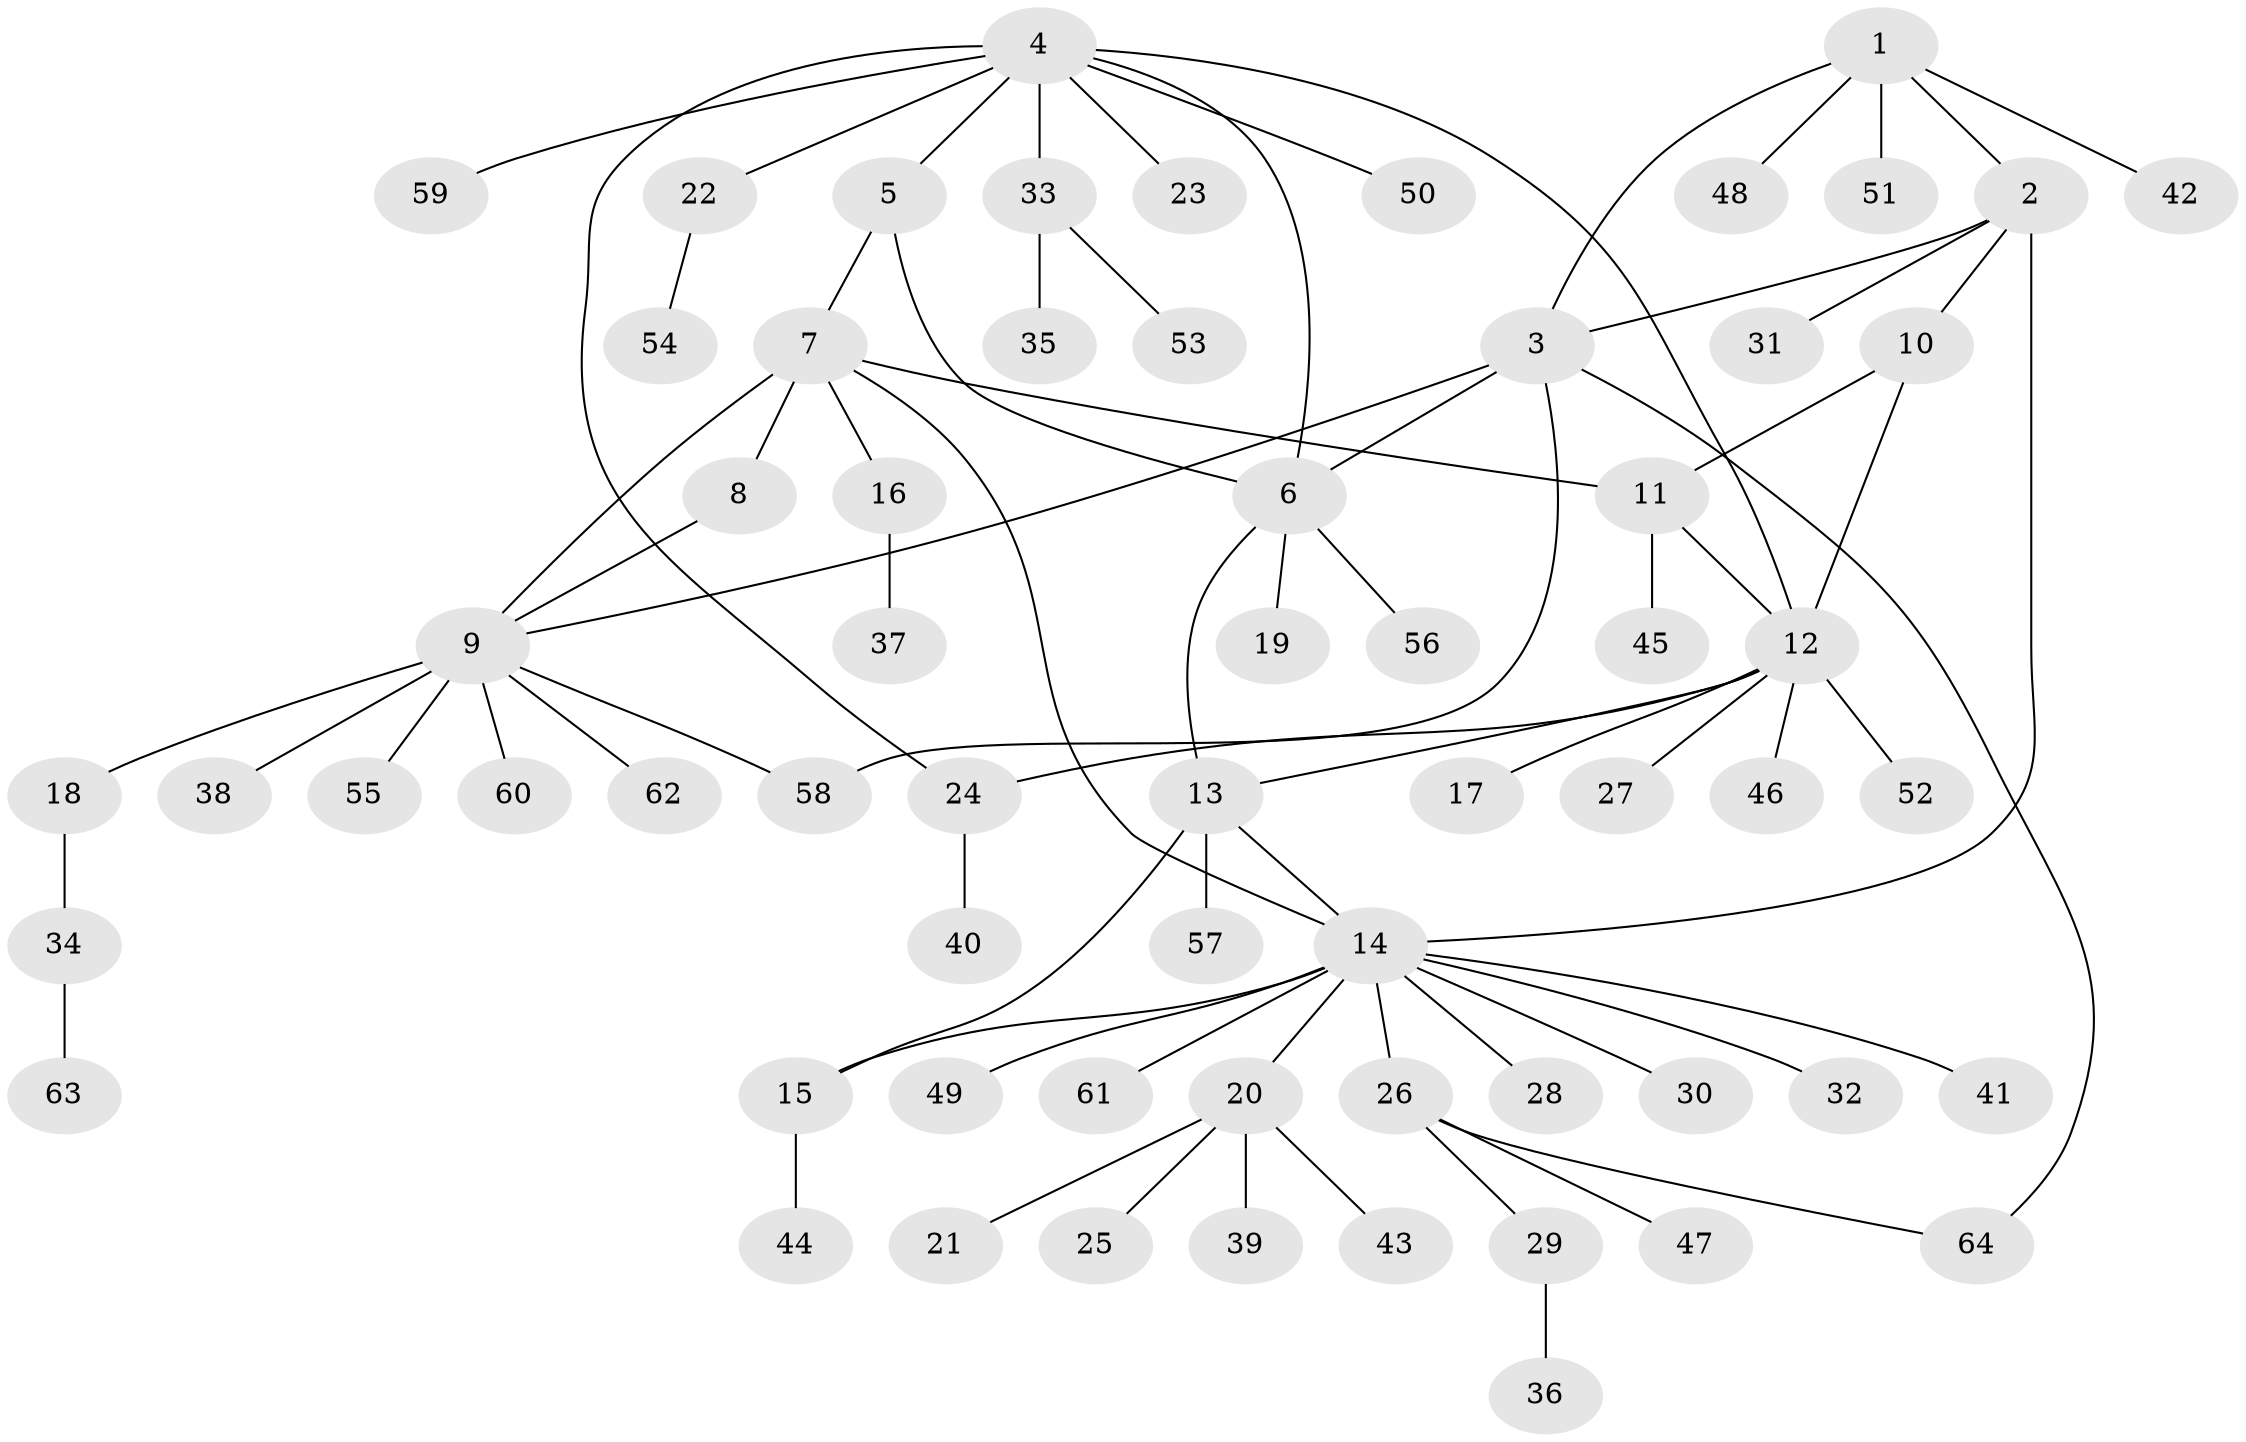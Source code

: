 // coarse degree distribution, {3: 0.07692307692307693, 5: 0.05128205128205128, 1: 0.5384615384615384, 10: 0.02564102564102564, 4: 0.1282051282051282, 2: 0.10256410256410256, 8: 0.02564102564102564, 6: 0.05128205128205128}
// Generated by graph-tools (version 1.1) at 2025/37/03/04/25 23:37:40]
// undirected, 64 vertices, 77 edges
graph export_dot {
  node [color=gray90,style=filled];
  1;
  2;
  3;
  4;
  5;
  6;
  7;
  8;
  9;
  10;
  11;
  12;
  13;
  14;
  15;
  16;
  17;
  18;
  19;
  20;
  21;
  22;
  23;
  24;
  25;
  26;
  27;
  28;
  29;
  30;
  31;
  32;
  33;
  34;
  35;
  36;
  37;
  38;
  39;
  40;
  41;
  42;
  43;
  44;
  45;
  46;
  47;
  48;
  49;
  50;
  51;
  52;
  53;
  54;
  55;
  56;
  57;
  58;
  59;
  60;
  61;
  62;
  63;
  64;
  1 -- 2;
  1 -- 3;
  1 -- 42;
  1 -- 48;
  1 -- 51;
  2 -- 3;
  2 -- 10;
  2 -- 14;
  2 -- 31;
  3 -- 6;
  3 -- 9;
  3 -- 58;
  3 -- 64;
  4 -- 5;
  4 -- 6;
  4 -- 12;
  4 -- 22;
  4 -- 23;
  4 -- 24;
  4 -- 33;
  4 -- 50;
  4 -- 59;
  5 -- 6;
  5 -- 7;
  6 -- 13;
  6 -- 19;
  6 -- 56;
  7 -- 8;
  7 -- 9;
  7 -- 11;
  7 -- 14;
  7 -- 16;
  8 -- 9;
  9 -- 18;
  9 -- 38;
  9 -- 55;
  9 -- 58;
  9 -- 60;
  9 -- 62;
  10 -- 11;
  10 -- 12;
  11 -- 12;
  11 -- 45;
  12 -- 13;
  12 -- 17;
  12 -- 24;
  12 -- 27;
  12 -- 46;
  12 -- 52;
  13 -- 14;
  13 -- 15;
  13 -- 57;
  14 -- 15;
  14 -- 20;
  14 -- 26;
  14 -- 28;
  14 -- 30;
  14 -- 32;
  14 -- 41;
  14 -- 49;
  14 -- 61;
  15 -- 44;
  16 -- 37;
  18 -- 34;
  20 -- 21;
  20 -- 25;
  20 -- 39;
  20 -- 43;
  22 -- 54;
  24 -- 40;
  26 -- 29;
  26 -- 47;
  26 -- 64;
  29 -- 36;
  33 -- 35;
  33 -- 53;
  34 -- 63;
}
